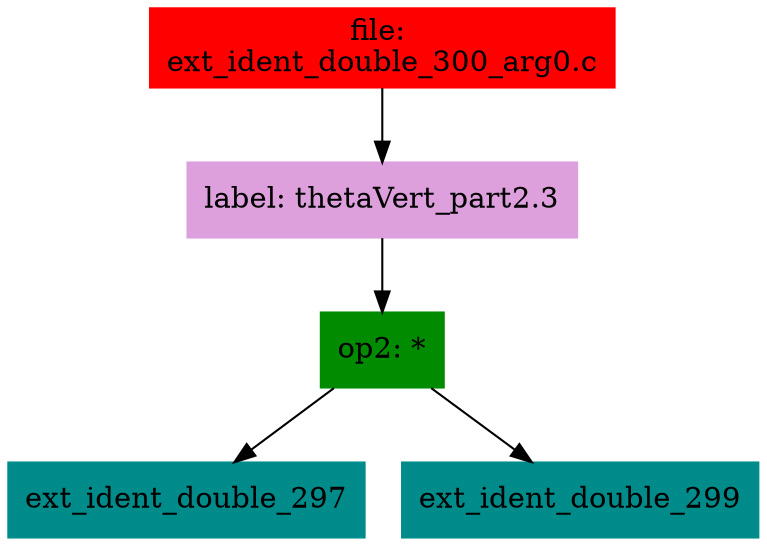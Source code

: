 digraph G {
node [shape=box]

0 [label="file: 
ext_ident_double_300_arg0.c",color=red, style=filled]
1 [label="label: thetaVert_part2.3",color=plum, style=filled]
0 -> 1
2 [label="op2: *",color=green4, style=filled]
1 -> 2
3 [label="ext_ident_double_297",color=cyan4, style=filled]
2 -> 3
22 [label="ext_ident_double_299",color=cyan4, style=filled]
2 -> 22


}

